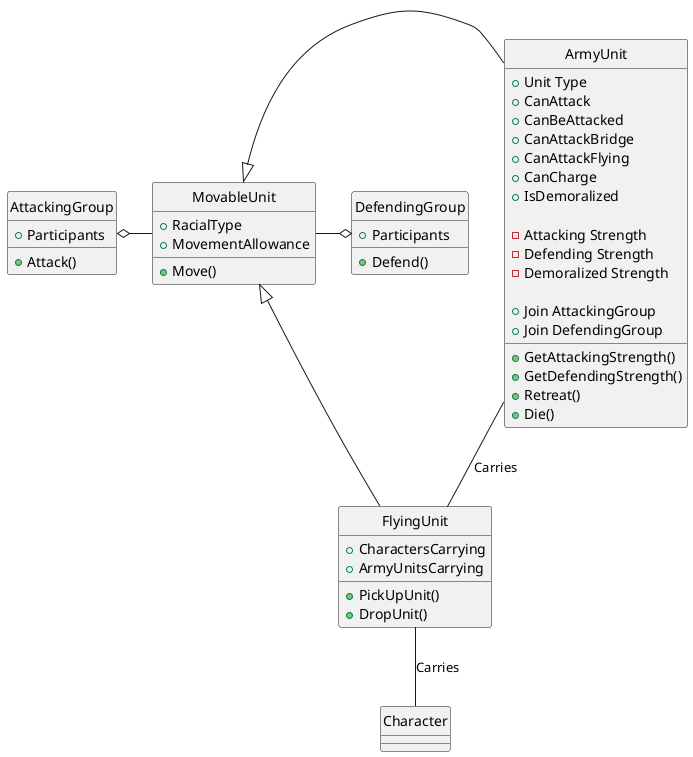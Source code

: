 'this is the comment syntax

@startuml
hide circle

MovableUnit <|- ArmyUnit
FlyingUnit -|> MovableUnit

FlyingUnit --  Character : Carries
ArmyUnit -- FlyingUnit : Carries

AttackingGroup o- MovableUnit
MovableUnit -o DefendingGroup

class AttackingGroup{
+ Participants
+ Attack()
}

class DefendingGroup{
+ Participants
+ Defend()
}

class ArmyUnit { 

+ Unit Type 
+ CanAttack
+ CanBeAttacked
+ CanAttackBridge
+ CanAttackFlying
+ CanCharge
+ IsDemoralized

- Attacking Strength
- Defending Strength
- Demoralized Strength

+ GetAttackingStrength()
+ GetDefendingStrength()
+ Join AttackingGroup
+ Join DefendingGroup
+ Retreat()
+ Die()

}


class FlyingUnit {
+ CharactersCarrying
+ ArmyUnitsCarrying
+ PickUpUnit()
+ DropUnit()
}

class MovableUnit {
+ RacialType
+ MovementAllowance
+ Move()
}


@enduml


'Writeup: Putting this here for now:

' A movable unit is something with a race that a player can move.

' An army unit is something that attacks and defends directly. Army
' units are mostly differentiated by their fixed attacking and defending
' strengths, and by restrictions on what sort of units and terrain they
' can attack. Each individual army unit may be in several different
' states. IsDemoralized is a state that can persist between game turns.
' CanAttack and CanBeAttacked are states that are reset each game turn,
' (these states stem from the rule that each unit can only participate
' in a single attack each game turn).

' What can an ArmyUnit do? Attack, defend, retreat and die. The games
' rules are best reflected by considring attacking and defending as
' group operations (possibly in a group of size 1). The AttackingGroup
' and DefendingGroup classes capture this.

' FlyingUnits are a subclass of normal ArmyUnits, but they can carry a
' single unit or any number of characters.
